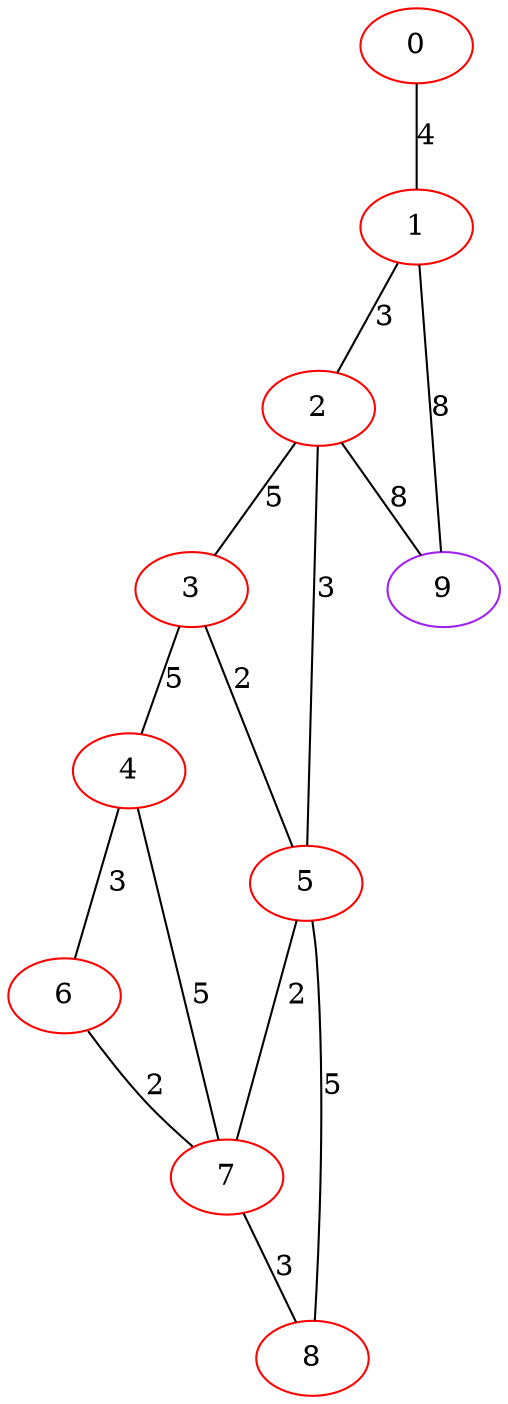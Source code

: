 graph "" {
0 [color=red, weight=1];
1 [color=red, weight=1];
2 [color=red, weight=1];
3 [color=red, weight=1];
4 [color=red, weight=1];
5 [color=red, weight=1];
6 [color=red, weight=1];
7 [color=red, weight=1];
8 [color=red, weight=1];
9 [color=purple, weight=4];
0 -- 1  [key=0, label=4];
1 -- 9  [key=0, label=8];
1 -- 2  [key=0, label=3];
2 -- 3  [key=0, label=5];
2 -- 5  [key=0, label=3];
2 -- 9  [key=0, label=8];
3 -- 4  [key=0, label=5];
3 -- 5  [key=0, label=2];
4 -- 6  [key=0, label=3];
4 -- 7  [key=0, label=5];
5 -- 8  [key=0, label=5];
5 -- 7  [key=0, label=2];
6 -- 7  [key=0, label=2];
7 -- 8  [key=0, label=3];
}
